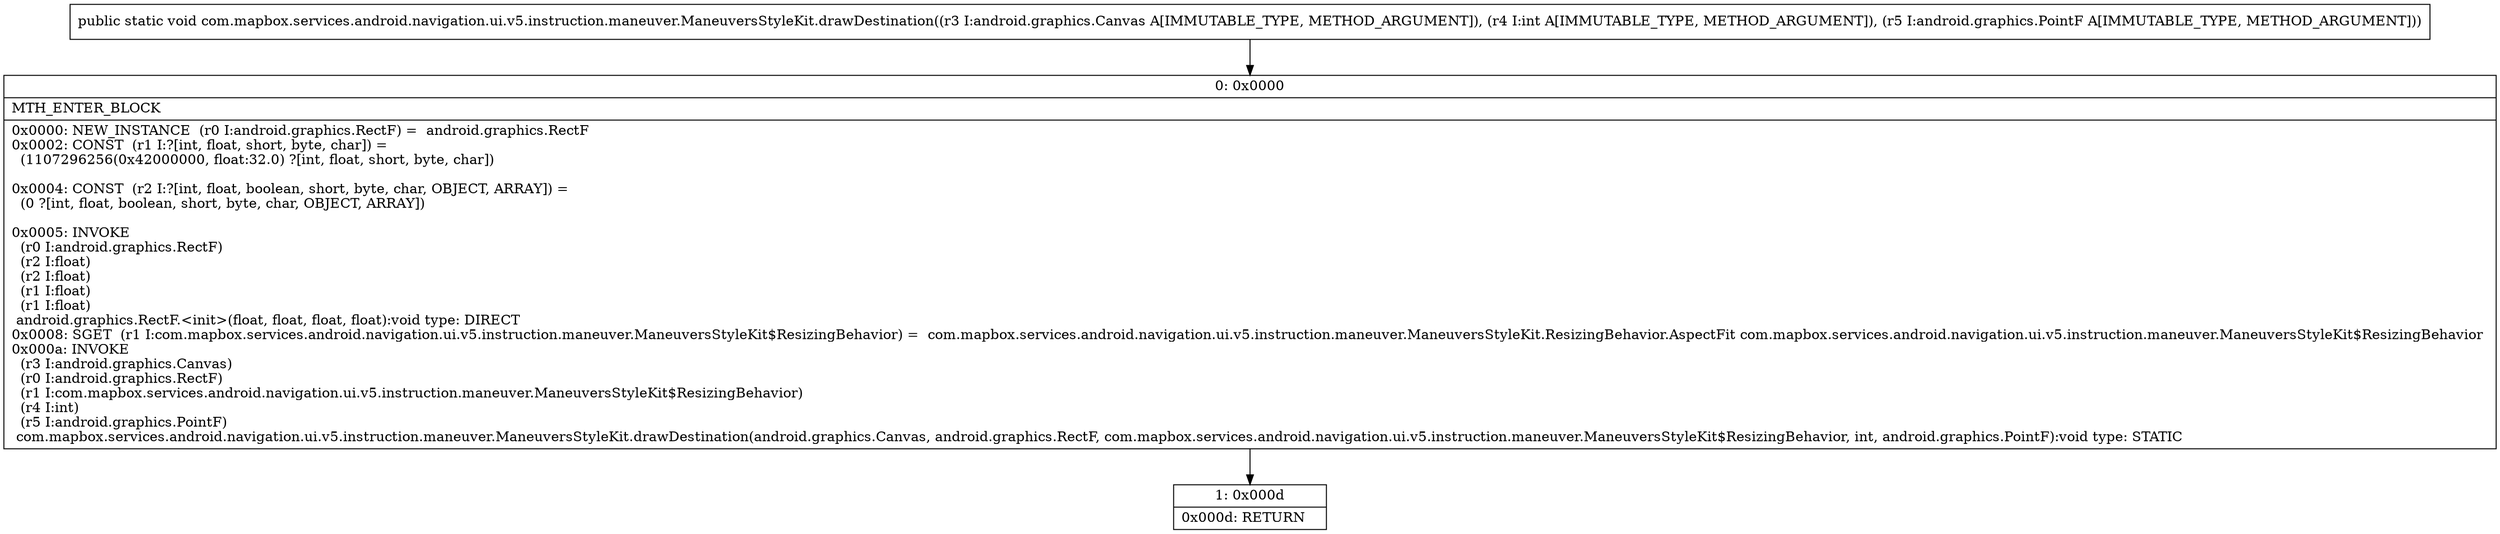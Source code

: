 digraph "CFG forcom.mapbox.services.android.navigation.ui.v5.instruction.maneuver.ManeuversStyleKit.drawDestination(Landroid\/graphics\/Canvas;ILandroid\/graphics\/PointF;)V" {
Node_0 [shape=record,label="{0\:\ 0x0000|MTH_ENTER_BLOCK\l|0x0000: NEW_INSTANCE  (r0 I:android.graphics.RectF) =  android.graphics.RectF \l0x0002: CONST  (r1 I:?[int, float, short, byte, char]) = \l  (1107296256(0x42000000, float:32.0) ?[int, float, short, byte, char])\l \l0x0004: CONST  (r2 I:?[int, float, boolean, short, byte, char, OBJECT, ARRAY]) = \l  (0 ?[int, float, boolean, short, byte, char, OBJECT, ARRAY])\l \l0x0005: INVOKE  \l  (r0 I:android.graphics.RectF)\l  (r2 I:float)\l  (r2 I:float)\l  (r1 I:float)\l  (r1 I:float)\l android.graphics.RectF.\<init\>(float, float, float, float):void type: DIRECT \l0x0008: SGET  (r1 I:com.mapbox.services.android.navigation.ui.v5.instruction.maneuver.ManeuversStyleKit$ResizingBehavior) =  com.mapbox.services.android.navigation.ui.v5.instruction.maneuver.ManeuversStyleKit.ResizingBehavior.AspectFit com.mapbox.services.android.navigation.ui.v5.instruction.maneuver.ManeuversStyleKit$ResizingBehavior \l0x000a: INVOKE  \l  (r3 I:android.graphics.Canvas)\l  (r0 I:android.graphics.RectF)\l  (r1 I:com.mapbox.services.android.navigation.ui.v5.instruction.maneuver.ManeuversStyleKit$ResizingBehavior)\l  (r4 I:int)\l  (r5 I:android.graphics.PointF)\l com.mapbox.services.android.navigation.ui.v5.instruction.maneuver.ManeuversStyleKit.drawDestination(android.graphics.Canvas, android.graphics.RectF, com.mapbox.services.android.navigation.ui.v5.instruction.maneuver.ManeuversStyleKit$ResizingBehavior, int, android.graphics.PointF):void type: STATIC \l}"];
Node_1 [shape=record,label="{1\:\ 0x000d|0x000d: RETURN   \l}"];
MethodNode[shape=record,label="{public static void com.mapbox.services.android.navigation.ui.v5.instruction.maneuver.ManeuversStyleKit.drawDestination((r3 I:android.graphics.Canvas A[IMMUTABLE_TYPE, METHOD_ARGUMENT]), (r4 I:int A[IMMUTABLE_TYPE, METHOD_ARGUMENT]), (r5 I:android.graphics.PointF A[IMMUTABLE_TYPE, METHOD_ARGUMENT])) }"];
MethodNode -> Node_0;
Node_0 -> Node_1;
}

